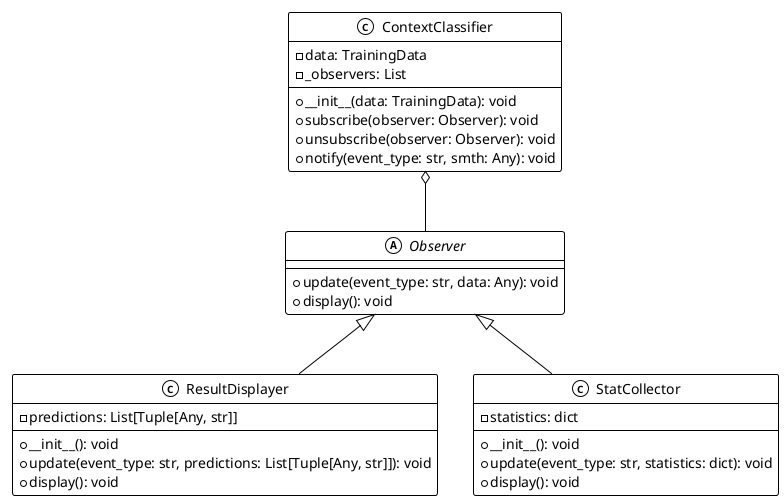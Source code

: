 @startuml
!theme mono


abstract class Observer {
    + update(event_type: str, data: Any): void
    + display(): void
}

class ResultDisplayer {
    - predictions: List[Tuple[Any, str]]
    + __init__(): void
    + update(event_type: str, predictions: List[Tuple[Any, str]]): void
    + display(): void
}

class StatCollector {
    - statistics: dict
    + __init__(): void
    + update(event_type: str, statistics: dict): void
    + display(): void
}

class ContextClassifier {
    - data: TrainingData
    - _observers: List
    + __init__(data: TrainingData): void
    + subscribe(observer: Observer): void
    + unsubscribe(observer: Observer): void
    + notify(event_type: str, smth: Any): void
}

Observer <|-- ResultDisplayer
Observer <|-- StatCollector
ContextClassifier o--  Observer
@enduml